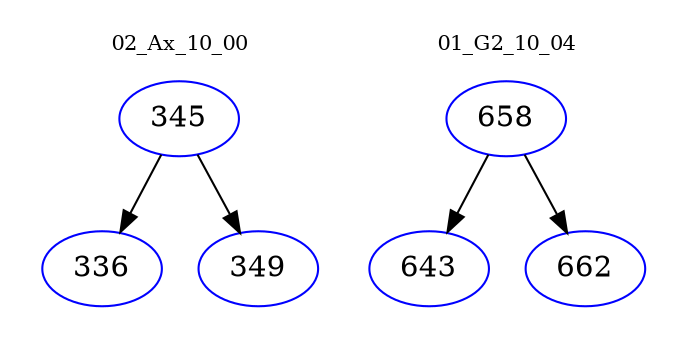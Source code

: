 digraph{
subgraph cluster_0 {
color = white
label = "02_Ax_10_00";
fontsize=10;
T0_345 [label="345", color="blue"]
T0_345 -> T0_336 [color="black"]
T0_336 [label="336", color="blue"]
T0_345 -> T0_349 [color="black"]
T0_349 [label="349", color="blue"]
}
subgraph cluster_1 {
color = white
label = "01_G2_10_04";
fontsize=10;
T1_658 [label="658", color="blue"]
T1_658 -> T1_643 [color="black"]
T1_643 [label="643", color="blue"]
T1_658 -> T1_662 [color="black"]
T1_662 [label="662", color="blue"]
}
}
